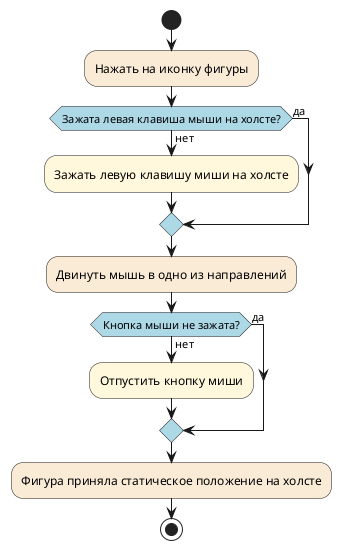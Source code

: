 @startuml
skinparam activity {
    DiamondBackgroundColor LightBlue
}
start

#AntiqueWhite:Нажать на иконку фигуры;
if (Зажата левая клавиша мыши на холсте?) then (да)
else (нет)
#Cornsilk:Зажать левую клавишу миши на холсте;
endif
#AntiqueWhite:Двинуть мышь в одно из направлений;
if (Кнопка мыши не зажата?) then (да)
else (нет)
#Cornsilk:Отпустить кнопку миши;
endif
#AntiqueWhite:Фигура приняла статическое положение на холсте;
stop
@enduml
